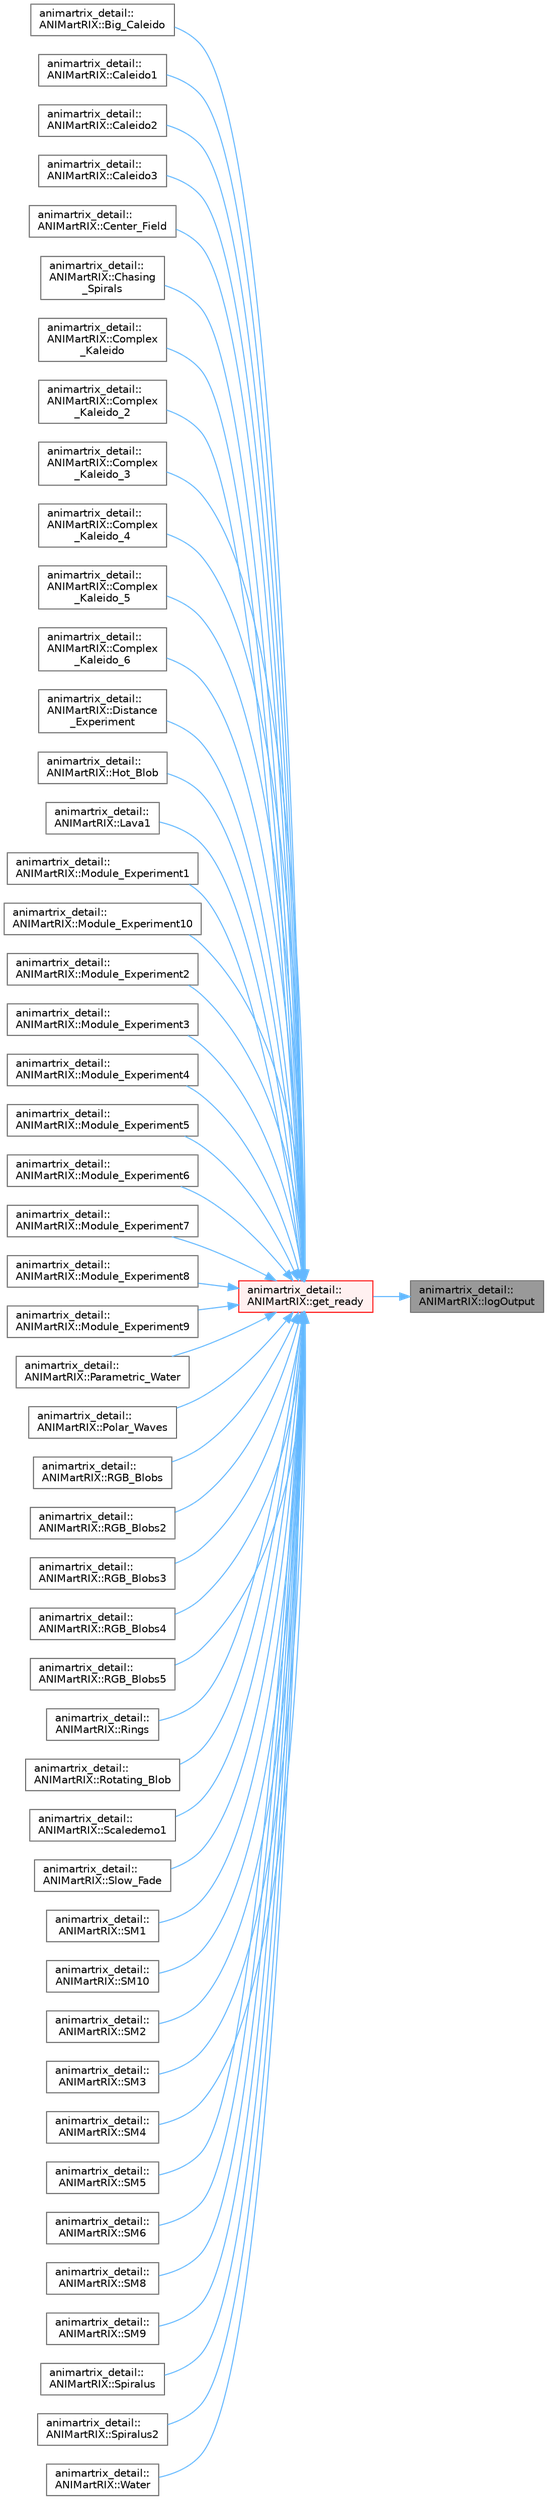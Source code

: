 digraph "animartrix_detail::ANIMartRIX::logOutput"
{
 // LATEX_PDF_SIZE
  bgcolor="transparent";
  edge [fontname=Helvetica,fontsize=10,labelfontname=Helvetica,labelfontsize=10];
  node [fontname=Helvetica,fontsize=10,shape=box,height=0.2,width=0.4];
  rankdir="RL";
  Node1 [id="Node000001",label="animartrix_detail::\lANIMartRIX::logOutput",height=0.2,width=0.4,color="gray40", fillcolor="grey60", style="filled", fontcolor="black",tooltip=" "];
  Node1 -> Node2 [id="edge1_Node000001_Node000002",dir="back",color="steelblue1",style="solid",tooltip=" "];
  Node2 [id="Node000002",label="animartrix_detail::\lANIMartRIX::get_ready",height=0.2,width=0.4,color="red", fillcolor="#FFF0F0", style="filled",URL="$df/d5e/classanimartrix__detail_1_1_a_n_i_mart_r_i_x_a087a9473459c121592e78b11d617820b.html#a087a9473459c121592e78b11d617820b",tooltip=" "];
  Node2 -> Node3 [id="edge2_Node000002_Node000003",dir="back",color="steelblue1",style="solid",tooltip=" "];
  Node3 [id="Node000003",label="animartrix_detail::\lANIMartRIX::Big_Caleido",height=0.2,width=0.4,color="grey40", fillcolor="white", style="filled",URL="$df/d5e/classanimartrix__detail_1_1_a_n_i_mart_r_i_x_afd42bd1ab9524ace460826650d786553.html#afd42bd1ab9524ace460826650d786553",tooltip=" "];
  Node2 -> Node4 [id="edge3_Node000002_Node000004",dir="back",color="steelblue1",style="solid",tooltip=" "];
  Node4 [id="Node000004",label="animartrix_detail::\lANIMartRIX::Caleido1",height=0.2,width=0.4,color="grey40", fillcolor="white", style="filled",URL="$df/d5e/classanimartrix__detail_1_1_a_n_i_mart_r_i_x_a635b9bd669d09ed6fb6fd57928d7db35.html#a635b9bd669d09ed6fb6fd57928d7db35",tooltip=" "];
  Node2 -> Node5 [id="edge4_Node000002_Node000005",dir="back",color="steelblue1",style="solid",tooltip=" "];
  Node5 [id="Node000005",label="animartrix_detail::\lANIMartRIX::Caleido2",height=0.2,width=0.4,color="grey40", fillcolor="white", style="filled",URL="$df/d5e/classanimartrix__detail_1_1_a_n_i_mart_r_i_x_aaf67b24ce35b40df41e25e1f38c094c4.html#aaf67b24ce35b40df41e25e1f38c094c4",tooltip=" "];
  Node2 -> Node6 [id="edge5_Node000002_Node000006",dir="back",color="steelblue1",style="solid",tooltip=" "];
  Node6 [id="Node000006",label="animartrix_detail::\lANIMartRIX::Caleido3",height=0.2,width=0.4,color="grey40", fillcolor="white", style="filled",URL="$df/d5e/classanimartrix__detail_1_1_a_n_i_mart_r_i_x_ae641ea96215a7c955214c9d942210d39.html#ae641ea96215a7c955214c9d942210d39",tooltip=" "];
  Node2 -> Node7 [id="edge6_Node000002_Node000007",dir="back",color="steelblue1",style="solid",tooltip=" "];
  Node7 [id="Node000007",label="animartrix_detail::\lANIMartRIX::Center_Field",height=0.2,width=0.4,color="grey40", fillcolor="white", style="filled",URL="$df/d5e/classanimartrix__detail_1_1_a_n_i_mart_r_i_x_a935f5ce0a54dd11a017c2144a4391c30.html#a935f5ce0a54dd11a017c2144a4391c30",tooltip=" "];
  Node2 -> Node8 [id="edge7_Node000002_Node000008",dir="back",color="steelblue1",style="solid",tooltip=" "];
  Node8 [id="Node000008",label="animartrix_detail::\lANIMartRIX::Chasing\l_Spirals",height=0.2,width=0.4,color="grey40", fillcolor="white", style="filled",URL="$df/d5e/classanimartrix__detail_1_1_a_n_i_mart_r_i_x_a6475946cb350bccabbca3d28eee3bede.html#a6475946cb350bccabbca3d28eee3bede",tooltip=" "];
  Node2 -> Node9 [id="edge8_Node000002_Node000009",dir="back",color="steelblue1",style="solid",tooltip=" "];
  Node9 [id="Node000009",label="animartrix_detail::\lANIMartRIX::Complex\l_Kaleido",height=0.2,width=0.4,color="grey40", fillcolor="white", style="filled",URL="$df/d5e/classanimartrix__detail_1_1_a_n_i_mart_r_i_x_a2a50d7ce292db55ed53567b5f87c6e4d.html#a2a50d7ce292db55ed53567b5f87c6e4d",tooltip=" "];
  Node2 -> Node10 [id="edge9_Node000002_Node000010",dir="back",color="steelblue1",style="solid",tooltip=" "];
  Node10 [id="Node000010",label="animartrix_detail::\lANIMartRIX::Complex\l_Kaleido_2",height=0.2,width=0.4,color="grey40", fillcolor="white", style="filled",URL="$df/d5e/classanimartrix__detail_1_1_a_n_i_mart_r_i_x_aa4f118355ed38a09cbac05c0ed1487e6.html#aa4f118355ed38a09cbac05c0ed1487e6",tooltip=" "];
  Node2 -> Node11 [id="edge10_Node000002_Node000011",dir="back",color="steelblue1",style="solid",tooltip=" "];
  Node11 [id="Node000011",label="animartrix_detail::\lANIMartRIX::Complex\l_Kaleido_3",height=0.2,width=0.4,color="grey40", fillcolor="white", style="filled",URL="$df/d5e/classanimartrix__detail_1_1_a_n_i_mart_r_i_x_aafa5d8f53b7592d3e8c05c77d233842d.html#aafa5d8f53b7592d3e8c05c77d233842d",tooltip=" "];
  Node2 -> Node12 [id="edge11_Node000002_Node000012",dir="back",color="steelblue1",style="solid",tooltip=" "];
  Node12 [id="Node000012",label="animartrix_detail::\lANIMartRIX::Complex\l_Kaleido_4",height=0.2,width=0.4,color="grey40", fillcolor="white", style="filled",URL="$df/d5e/classanimartrix__detail_1_1_a_n_i_mart_r_i_x_aaa6e9f5d15d84f47ab2cf9aec551f414.html#aaa6e9f5d15d84f47ab2cf9aec551f414",tooltip=" "];
  Node2 -> Node13 [id="edge12_Node000002_Node000013",dir="back",color="steelblue1",style="solid",tooltip=" "];
  Node13 [id="Node000013",label="animartrix_detail::\lANIMartRIX::Complex\l_Kaleido_5",height=0.2,width=0.4,color="grey40", fillcolor="white", style="filled",URL="$df/d5e/classanimartrix__detail_1_1_a_n_i_mart_r_i_x_a3ee9be43132eaf3adf379632b2f64c67.html#a3ee9be43132eaf3adf379632b2f64c67",tooltip=" "];
  Node2 -> Node14 [id="edge13_Node000002_Node000014",dir="back",color="steelblue1",style="solid",tooltip=" "];
  Node14 [id="Node000014",label="animartrix_detail::\lANIMartRIX::Complex\l_Kaleido_6",height=0.2,width=0.4,color="grey40", fillcolor="white", style="filled",URL="$df/d5e/classanimartrix__detail_1_1_a_n_i_mart_r_i_x_a118657bb9d688681edf4eda3d3e5e4e8.html#a118657bb9d688681edf4eda3d3e5e4e8",tooltip=" "];
  Node2 -> Node15 [id="edge14_Node000002_Node000015",dir="back",color="steelblue1",style="solid",tooltip=" "];
  Node15 [id="Node000015",label="animartrix_detail::\lANIMartRIX::Distance\l_Experiment",height=0.2,width=0.4,color="grey40", fillcolor="white", style="filled",URL="$df/d5e/classanimartrix__detail_1_1_a_n_i_mart_r_i_x_ab80f5d0aa4154346dbc4d7da7728bd76.html#ab80f5d0aa4154346dbc4d7da7728bd76",tooltip=" "];
  Node2 -> Node16 [id="edge15_Node000002_Node000016",dir="back",color="steelblue1",style="solid",tooltip=" "];
  Node16 [id="Node000016",label="animartrix_detail::\lANIMartRIX::Hot_Blob",height=0.2,width=0.4,color="grey40", fillcolor="white", style="filled",URL="$df/d5e/classanimartrix__detail_1_1_a_n_i_mart_r_i_x_a5e96146c8f9df74988256b5342f64e91.html#a5e96146c8f9df74988256b5342f64e91",tooltip=" "];
  Node2 -> Node17 [id="edge16_Node000002_Node000017",dir="back",color="steelblue1",style="solid",tooltip=" "];
  Node17 [id="Node000017",label="animartrix_detail::\lANIMartRIX::Lava1",height=0.2,width=0.4,color="grey40", fillcolor="white", style="filled",URL="$df/d5e/classanimartrix__detail_1_1_a_n_i_mart_r_i_x_a41cfe7048ff500d69896a1bf782876ea.html#a41cfe7048ff500d69896a1bf782876ea",tooltip=" "];
  Node2 -> Node18 [id="edge17_Node000002_Node000018",dir="back",color="steelblue1",style="solid",tooltip=" "];
  Node18 [id="Node000018",label="animartrix_detail::\lANIMartRIX::Module_Experiment1",height=0.2,width=0.4,color="grey40", fillcolor="white", style="filled",URL="$df/d5e/classanimartrix__detail_1_1_a_n_i_mart_r_i_x_a05f4cb7ab634b4eac92529bc38087ffd.html#a05f4cb7ab634b4eac92529bc38087ffd",tooltip=" "];
  Node2 -> Node19 [id="edge18_Node000002_Node000019",dir="back",color="steelblue1",style="solid",tooltip=" "];
  Node19 [id="Node000019",label="animartrix_detail::\lANIMartRIX::Module_Experiment10",height=0.2,width=0.4,color="grey40", fillcolor="white", style="filled",URL="$df/d5e/classanimartrix__detail_1_1_a_n_i_mart_r_i_x_a5fc440a502553a8c0e2057466a3f863f.html#a5fc440a502553a8c0e2057466a3f863f",tooltip=" "];
  Node2 -> Node20 [id="edge19_Node000002_Node000020",dir="back",color="steelblue1",style="solid",tooltip=" "];
  Node20 [id="Node000020",label="animartrix_detail::\lANIMartRIX::Module_Experiment2",height=0.2,width=0.4,color="grey40", fillcolor="white", style="filled",URL="$df/d5e/classanimartrix__detail_1_1_a_n_i_mart_r_i_x_a5f801b2b8c16f34456bf50c049c201e8.html#a5f801b2b8c16f34456bf50c049c201e8",tooltip=" "];
  Node2 -> Node21 [id="edge20_Node000002_Node000021",dir="back",color="steelblue1",style="solid",tooltip=" "];
  Node21 [id="Node000021",label="animartrix_detail::\lANIMartRIX::Module_Experiment3",height=0.2,width=0.4,color="grey40", fillcolor="white", style="filled",URL="$df/d5e/classanimartrix__detail_1_1_a_n_i_mart_r_i_x_a9095b1798ba7315d94d5e577562de065.html#a9095b1798ba7315d94d5e577562de065",tooltip=" "];
  Node2 -> Node22 [id="edge21_Node000002_Node000022",dir="back",color="steelblue1",style="solid",tooltip=" "];
  Node22 [id="Node000022",label="animartrix_detail::\lANIMartRIX::Module_Experiment4",height=0.2,width=0.4,color="grey40", fillcolor="white", style="filled",URL="$df/d5e/classanimartrix__detail_1_1_a_n_i_mart_r_i_x_a165e52b98ceda0602285abe1b977b5d8.html#a165e52b98ceda0602285abe1b977b5d8",tooltip=" "];
  Node2 -> Node23 [id="edge22_Node000002_Node000023",dir="back",color="steelblue1",style="solid",tooltip=" "];
  Node23 [id="Node000023",label="animartrix_detail::\lANIMartRIX::Module_Experiment5",height=0.2,width=0.4,color="grey40", fillcolor="white", style="filled",URL="$df/d5e/classanimartrix__detail_1_1_a_n_i_mart_r_i_x_a76fc7586ee468e81955121181345f161.html#a76fc7586ee468e81955121181345f161",tooltip=" "];
  Node2 -> Node24 [id="edge23_Node000002_Node000024",dir="back",color="steelblue1",style="solid",tooltip=" "];
  Node24 [id="Node000024",label="animartrix_detail::\lANIMartRIX::Module_Experiment6",height=0.2,width=0.4,color="grey40", fillcolor="white", style="filled",URL="$df/d5e/classanimartrix__detail_1_1_a_n_i_mart_r_i_x_af83d95ad864df77e52956ea0e5db6322.html#af83d95ad864df77e52956ea0e5db6322",tooltip=" "];
  Node2 -> Node25 [id="edge24_Node000002_Node000025",dir="back",color="steelblue1",style="solid",tooltip=" "];
  Node25 [id="Node000025",label="animartrix_detail::\lANIMartRIX::Module_Experiment7",height=0.2,width=0.4,color="grey40", fillcolor="white", style="filled",URL="$df/d5e/classanimartrix__detail_1_1_a_n_i_mart_r_i_x_a60103321537b27127dc357a0865e7b93.html#a60103321537b27127dc357a0865e7b93",tooltip=" "];
  Node2 -> Node26 [id="edge25_Node000002_Node000026",dir="back",color="steelblue1",style="solid",tooltip=" "];
  Node26 [id="Node000026",label="animartrix_detail::\lANIMartRIX::Module_Experiment8",height=0.2,width=0.4,color="grey40", fillcolor="white", style="filled",URL="$df/d5e/classanimartrix__detail_1_1_a_n_i_mart_r_i_x_a396360a3178c3c4402ef95f59a0b108d.html#a396360a3178c3c4402ef95f59a0b108d",tooltip=" "];
  Node2 -> Node27 [id="edge26_Node000002_Node000027",dir="back",color="steelblue1",style="solid",tooltip=" "];
  Node27 [id="Node000027",label="animartrix_detail::\lANIMartRIX::Module_Experiment9",height=0.2,width=0.4,color="grey40", fillcolor="white", style="filled",URL="$df/d5e/classanimartrix__detail_1_1_a_n_i_mart_r_i_x_a364c32e87692fdfb1ab453cf47b55657.html#a364c32e87692fdfb1ab453cf47b55657",tooltip=" "];
  Node2 -> Node28 [id="edge27_Node000002_Node000028",dir="back",color="steelblue1",style="solid",tooltip=" "];
  Node28 [id="Node000028",label="animartrix_detail::\lANIMartRIX::Parametric_Water",height=0.2,width=0.4,color="grey40", fillcolor="white", style="filled",URL="$df/d5e/classanimartrix__detail_1_1_a_n_i_mart_r_i_x_aea01dc23c7b6c1534f29f9261cb72a00.html#aea01dc23c7b6c1534f29f9261cb72a00",tooltip=" "];
  Node2 -> Node29 [id="edge28_Node000002_Node000029",dir="back",color="steelblue1",style="solid",tooltip=" "];
  Node29 [id="Node000029",label="animartrix_detail::\lANIMartRIX::Polar_Waves",height=0.2,width=0.4,color="grey40", fillcolor="white", style="filled",URL="$df/d5e/classanimartrix__detail_1_1_a_n_i_mart_r_i_x_af6cc3badc6fddb1c90c1b56e4e671603.html#af6cc3badc6fddb1c90c1b56e4e671603",tooltip=" "];
  Node2 -> Node30 [id="edge29_Node000002_Node000030",dir="back",color="steelblue1",style="solid",tooltip=" "];
  Node30 [id="Node000030",label="animartrix_detail::\lANIMartRIX::RGB_Blobs",height=0.2,width=0.4,color="grey40", fillcolor="white", style="filled",URL="$df/d5e/classanimartrix__detail_1_1_a_n_i_mart_r_i_x_a9121d7dd9816ff120bd3f794545d2938.html#a9121d7dd9816ff120bd3f794545d2938",tooltip=" "];
  Node2 -> Node31 [id="edge30_Node000002_Node000031",dir="back",color="steelblue1",style="solid",tooltip=" "];
  Node31 [id="Node000031",label="animartrix_detail::\lANIMartRIX::RGB_Blobs2",height=0.2,width=0.4,color="grey40", fillcolor="white", style="filled",URL="$df/d5e/classanimartrix__detail_1_1_a_n_i_mart_r_i_x_a758452158fbdc0d119647b953191a1a2.html#a758452158fbdc0d119647b953191a1a2",tooltip=" "];
  Node2 -> Node32 [id="edge31_Node000002_Node000032",dir="back",color="steelblue1",style="solid",tooltip=" "];
  Node32 [id="Node000032",label="animartrix_detail::\lANIMartRIX::RGB_Blobs3",height=0.2,width=0.4,color="grey40", fillcolor="white", style="filled",URL="$df/d5e/classanimartrix__detail_1_1_a_n_i_mart_r_i_x_acd3e2ddec965fd407dd7f38abea59f14.html#acd3e2ddec965fd407dd7f38abea59f14",tooltip=" "];
  Node2 -> Node33 [id="edge32_Node000002_Node000033",dir="back",color="steelblue1",style="solid",tooltip=" "];
  Node33 [id="Node000033",label="animartrix_detail::\lANIMartRIX::RGB_Blobs4",height=0.2,width=0.4,color="grey40", fillcolor="white", style="filled",URL="$df/d5e/classanimartrix__detail_1_1_a_n_i_mart_r_i_x_ad61171286d065f87c26cd6f55051a6be.html#ad61171286d065f87c26cd6f55051a6be",tooltip=" "];
  Node2 -> Node34 [id="edge33_Node000002_Node000034",dir="back",color="steelblue1",style="solid",tooltip=" "];
  Node34 [id="Node000034",label="animartrix_detail::\lANIMartRIX::RGB_Blobs5",height=0.2,width=0.4,color="grey40", fillcolor="white", style="filled",URL="$df/d5e/classanimartrix__detail_1_1_a_n_i_mart_r_i_x_afa825942cafab7a498a6751c27d74338.html#afa825942cafab7a498a6751c27d74338",tooltip=" "];
  Node2 -> Node35 [id="edge34_Node000002_Node000035",dir="back",color="steelblue1",style="solid",tooltip=" "];
  Node35 [id="Node000035",label="animartrix_detail::\lANIMartRIX::Rings",height=0.2,width=0.4,color="grey40", fillcolor="white", style="filled",URL="$df/d5e/classanimartrix__detail_1_1_a_n_i_mart_r_i_x_a597433ca00a21a25a3c906406c2e87a8.html#a597433ca00a21a25a3c906406c2e87a8",tooltip=" "];
  Node2 -> Node36 [id="edge35_Node000002_Node000036",dir="back",color="steelblue1",style="solid",tooltip=" "];
  Node36 [id="Node000036",label="animartrix_detail::\lANIMartRIX::Rotating_Blob",height=0.2,width=0.4,color="grey40", fillcolor="white", style="filled",URL="$df/d5e/classanimartrix__detail_1_1_a_n_i_mart_r_i_x_ab750af5a909df3b86ad6dba13654b7f3.html#ab750af5a909df3b86ad6dba13654b7f3",tooltip=" "];
  Node2 -> Node37 [id="edge36_Node000002_Node000037",dir="back",color="steelblue1",style="solid",tooltip=" "];
  Node37 [id="Node000037",label="animartrix_detail::\lANIMartRIX::Scaledemo1",height=0.2,width=0.4,color="grey40", fillcolor="white", style="filled",URL="$df/d5e/classanimartrix__detail_1_1_a_n_i_mart_r_i_x_ad01a9c7de26ab55ffe76d821ccecb64f.html#ad01a9c7de26ab55ffe76d821ccecb64f",tooltip=" "];
  Node2 -> Node38 [id="edge37_Node000002_Node000038",dir="back",color="steelblue1",style="solid",tooltip=" "];
  Node38 [id="Node000038",label="animartrix_detail::\lANIMartRIX::Slow_Fade",height=0.2,width=0.4,color="grey40", fillcolor="white", style="filled",URL="$df/d5e/classanimartrix__detail_1_1_a_n_i_mart_r_i_x_a5b783dbaa0771a5d0af729d0314982de.html#a5b783dbaa0771a5d0af729d0314982de",tooltip=" "];
  Node2 -> Node39 [id="edge38_Node000002_Node000039",dir="back",color="steelblue1",style="solid",tooltip=" "];
  Node39 [id="Node000039",label="animartrix_detail::\lANIMartRIX::SM1",height=0.2,width=0.4,color="grey40", fillcolor="white", style="filled",URL="$df/d5e/classanimartrix__detail_1_1_a_n_i_mart_r_i_x_a3ed9ef2eeedfd2f36a206f8ab232c3cd.html#a3ed9ef2eeedfd2f36a206f8ab232c3cd",tooltip=" "];
  Node2 -> Node40 [id="edge39_Node000002_Node000040",dir="back",color="steelblue1",style="solid",tooltip=" "];
  Node40 [id="Node000040",label="animartrix_detail::\lANIMartRIX::SM10",height=0.2,width=0.4,color="grey40", fillcolor="white", style="filled",URL="$df/d5e/classanimartrix__detail_1_1_a_n_i_mart_r_i_x_a4f01f58744558bcde657028dcee6a6a6.html#a4f01f58744558bcde657028dcee6a6a6",tooltip=" "];
  Node2 -> Node41 [id="edge40_Node000002_Node000041",dir="back",color="steelblue1",style="solid",tooltip=" "];
  Node41 [id="Node000041",label="animartrix_detail::\lANIMartRIX::SM2",height=0.2,width=0.4,color="grey40", fillcolor="white", style="filled",URL="$df/d5e/classanimartrix__detail_1_1_a_n_i_mart_r_i_x_a5db256caeb07a25ac6446a5ac0da1622.html#a5db256caeb07a25ac6446a5ac0da1622",tooltip=" "];
  Node2 -> Node42 [id="edge41_Node000002_Node000042",dir="back",color="steelblue1",style="solid",tooltip=" "];
  Node42 [id="Node000042",label="animartrix_detail::\lANIMartRIX::SM3",height=0.2,width=0.4,color="grey40", fillcolor="white", style="filled",URL="$df/d5e/classanimartrix__detail_1_1_a_n_i_mart_r_i_x_ace2a7baa87d8879f13d55359623ce515.html#ace2a7baa87d8879f13d55359623ce515",tooltip=" "];
  Node2 -> Node43 [id="edge42_Node000002_Node000043",dir="back",color="steelblue1",style="solid",tooltip=" "];
  Node43 [id="Node000043",label="animartrix_detail::\lANIMartRIX::SM4",height=0.2,width=0.4,color="grey40", fillcolor="white", style="filled",URL="$df/d5e/classanimartrix__detail_1_1_a_n_i_mart_r_i_x_a034daa1ad2b1306def22f317ac103f2e.html#a034daa1ad2b1306def22f317ac103f2e",tooltip=" "];
  Node2 -> Node44 [id="edge43_Node000002_Node000044",dir="back",color="steelblue1",style="solid",tooltip=" "];
  Node44 [id="Node000044",label="animartrix_detail::\lANIMartRIX::SM5",height=0.2,width=0.4,color="grey40", fillcolor="white", style="filled",URL="$df/d5e/classanimartrix__detail_1_1_a_n_i_mart_r_i_x_a7d0e3fc2284c9c371943c60022d9bdf0.html#a7d0e3fc2284c9c371943c60022d9bdf0",tooltip=" "];
  Node2 -> Node45 [id="edge44_Node000002_Node000045",dir="back",color="steelblue1",style="solid",tooltip=" "];
  Node45 [id="Node000045",label="animartrix_detail::\lANIMartRIX::SM6",height=0.2,width=0.4,color="grey40", fillcolor="white", style="filled",URL="$df/d5e/classanimartrix__detail_1_1_a_n_i_mart_r_i_x_a121bf7b262a81214a229fc3db3cae0b1.html#a121bf7b262a81214a229fc3db3cae0b1",tooltip=" "];
  Node2 -> Node46 [id="edge45_Node000002_Node000046",dir="back",color="steelblue1",style="solid",tooltip=" "];
  Node46 [id="Node000046",label="animartrix_detail::\lANIMartRIX::SM8",height=0.2,width=0.4,color="grey40", fillcolor="white", style="filled",URL="$df/d5e/classanimartrix__detail_1_1_a_n_i_mart_r_i_x_a19408db3c2f47c7009d2cd71dc6fe4c3.html#a19408db3c2f47c7009d2cd71dc6fe4c3",tooltip=" "];
  Node2 -> Node47 [id="edge46_Node000002_Node000047",dir="back",color="steelblue1",style="solid",tooltip=" "];
  Node47 [id="Node000047",label="animartrix_detail::\lANIMartRIX::SM9",height=0.2,width=0.4,color="grey40", fillcolor="white", style="filled",URL="$df/d5e/classanimartrix__detail_1_1_a_n_i_mart_r_i_x_aadb8f1623ec92a0c48de2655ef514082.html#aadb8f1623ec92a0c48de2655ef514082",tooltip=" "];
  Node2 -> Node48 [id="edge47_Node000002_Node000048",dir="back",color="steelblue1",style="solid",tooltip=" "];
  Node48 [id="Node000048",label="animartrix_detail::\lANIMartRIX::Spiralus",height=0.2,width=0.4,color="grey40", fillcolor="white", style="filled",URL="$df/d5e/classanimartrix__detail_1_1_a_n_i_mart_r_i_x_a2b274ca72ef7ad21fb086fc50e0be9ee.html#a2b274ca72ef7ad21fb086fc50e0be9ee",tooltip=" "];
  Node2 -> Node49 [id="edge48_Node000002_Node000049",dir="back",color="steelblue1",style="solid",tooltip=" "];
  Node49 [id="Node000049",label="animartrix_detail::\lANIMartRIX::Spiralus2",height=0.2,width=0.4,color="grey40", fillcolor="white", style="filled",URL="$df/d5e/classanimartrix__detail_1_1_a_n_i_mart_r_i_x_a32c1d284a6d42c1bfffc8ff086a8260e.html#a32c1d284a6d42c1bfffc8ff086a8260e",tooltip=" "];
  Node2 -> Node50 [id="edge49_Node000002_Node000050",dir="back",color="steelblue1",style="solid",tooltip=" "];
  Node50 [id="Node000050",label="animartrix_detail::\lANIMartRIX::Water",height=0.2,width=0.4,color="grey40", fillcolor="white", style="filled",URL="$df/d5e/classanimartrix__detail_1_1_a_n_i_mart_r_i_x_abc4a18f2f9acabeb74344d8afd64bb3e.html#abc4a18f2f9acabeb74344d8afd64bb3e",tooltip=" "];
}
